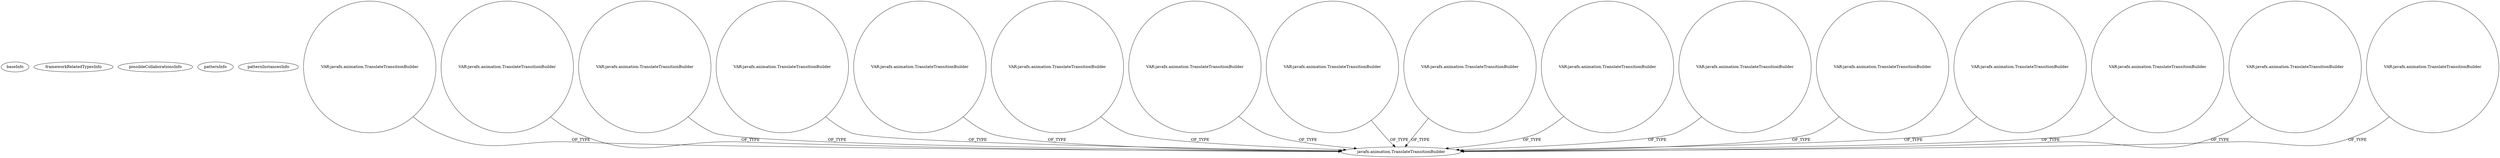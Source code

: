 digraph {
baseInfo[graphId=3786,category="pattern",isAnonymous=false,possibleRelation=false]
frameworkRelatedTypesInfo[]
possibleCollaborationsInfo[]
patternInfo[frequency=3.0,patternRootClient=null]
patternInstancesInfo[0="7thwheel-medaka-chan~/7thwheel-medaka-chan/medaka-chan-master/src/seventhwheel/pos/controller/MainController.java~MainController~25",1="Maxxa-MT-common~/Maxxa-MT-common/MT-common-master/src/cz/commons/example/animation/SimpleAnimationExample.java~SimpleAnimationExample~908",2="MrLoNee-RadialFx~/MrLoNee-RadialFx/RadialFx-master/src/com/mrlonee/radialfx/globalmenu/RadialGlobalMenu.java~RadialGlobalMenu~966"]
44[label="javafx.animation.TranslateTransitionBuilder",vertexType="FRAMEWORK_CLASS_TYPE",isFrameworkType=false]
81[label="VAR:javafx.animation.TranslateTransitionBuilder",vertexType="VARIABLE_EXPRESION",isFrameworkType=false,shape=circle]
221[label="VAR:javafx.animation.TranslateTransitionBuilder",vertexType="VARIABLE_EXPRESION",isFrameworkType=false,shape=circle]
84[label="VAR:javafx.animation.TranslateTransitionBuilder",vertexType="VARIABLE_EXPRESION",isFrameworkType=false,shape=circle]
42[label="VAR:javafx.animation.TranslateTransitionBuilder",vertexType="VARIABLE_EXPRESION",isFrameworkType=false,shape=circle]
57[label="VAR:javafx.animation.TranslateTransitionBuilder",vertexType="VARIABLE_EXPRESION",isFrameworkType=false,shape=circle]
87[label="VAR:javafx.animation.TranslateTransitionBuilder",vertexType="VARIABLE_EXPRESION",isFrameworkType=false,shape=circle]
212[label="VAR:javafx.animation.TranslateTransitionBuilder",vertexType="VARIABLE_EXPRESION",isFrameworkType=false,shape=circle]
182[label="VAR:javafx.animation.TranslateTransitionBuilder",vertexType="VARIABLE_EXPRESION",isFrameworkType=false,shape=circle]
107[label="VAR:javafx.animation.TranslateTransitionBuilder",vertexType="VARIABLE_EXPRESION",isFrameworkType=false,shape=circle]
104[label="VAR:javafx.animation.TranslateTransitionBuilder",vertexType="VARIABLE_EXPRESION",isFrameworkType=false,shape=circle]
224[label="VAR:javafx.animation.TranslateTransitionBuilder",vertexType="VARIABLE_EXPRESION",isFrameworkType=false,shape=circle]
197[label="VAR:javafx.animation.TranslateTransitionBuilder",vertexType="VARIABLE_EXPRESION",isFrameworkType=false,shape=circle]
60[label="VAR:javafx.animation.TranslateTransitionBuilder",vertexType="VARIABLE_EXPRESION",isFrameworkType=false,shape=circle]
75[label="VAR:javafx.animation.TranslateTransitionBuilder",vertexType="VARIABLE_EXPRESION",isFrameworkType=false,shape=circle]
78[label="VAR:javafx.animation.TranslateTransitionBuilder",vertexType="VARIABLE_EXPRESION",isFrameworkType=false,shape=circle]
95[label="VAR:javafx.animation.TranslateTransitionBuilder",vertexType="VARIABLE_EXPRESION",isFrameworkType=false,shape=circle]
57->44[label="OF_TYPE"]
87->44[label="OF_TYPE"]
107->44[label="OF_TYPE"]
212->44[label="OF_TYPE"]
42->44[label="OF_TYPE"]
81->44[label="OF_TYPE"]
224->44[label="OF_TYPE"]
104->44[label="OF_TYPE"]
75->44[label="OF_TYPE"]
197->44[label="OF_TYPE"]
221->44[label="OF_TYPE"]
95->44[label="OF_TYPE"]
60->44[label="OF_TYPE"]
78->44[label="OF_TYPE"]
182->44[label="OF_TYPE"]
84->44[label="OF_TYPE"]
}
